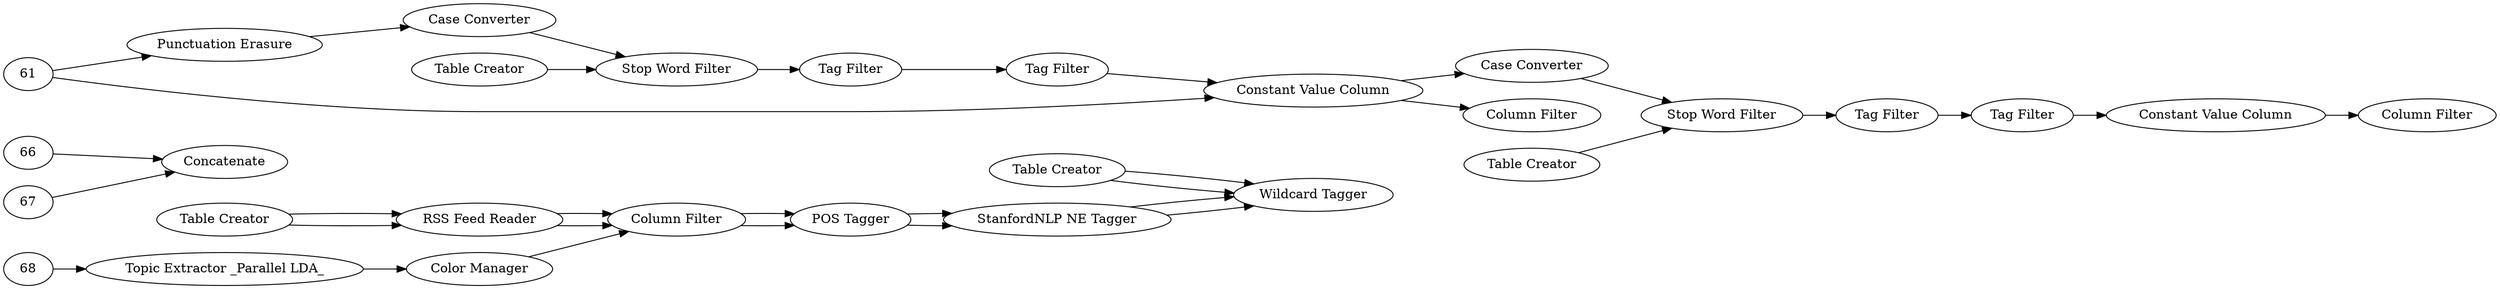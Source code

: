 digraph {
	58 [label="Topic Extractor _Parallel LDA_"]
	59 [label="Color Manager"]
	60 [label="Tag Cloud"]
	33 [label=Concatenate]
	12 [label="Punctuation Erasure"]
	15 [label="Stop Word Filter"]
	16 [label="Case Converter"]
	17 [label="Tag Filter"]
	19 [label="Table Creator"]
	20 [label="Tag Filter"]
	23 [label="Constant Value Column"]
	24 [label="Column Filter"]
	7 [label="POS Tagger"]
	9 [label="StanfordNLP NE Tagger"]
	10 [label="Wildcard Tagger"]
	11 [label="Table Creator"]
	42 [label="Table Creator"]
	53 [label="RSS Feed Reader"]
	60 [label="Column Filter"]
	12 [label="Constant Value Column"]
	25 [label="Table Creator"]
	26 [label="Tag Filter"]
	27 [label="Punctuation Erasure"]
	28 [label="Stop Word Filter"]
	29 [label="Case Converter"]
	31 [label="Tag Filter"]
	32 [label="Column Filter"]
	7 [label="POS Tagger"]
	9 [label="StanfordNLP NE Tagger"]
	10 [label="Wildcard Tagger"]
	11 [label="Table Creator"]
	42 [label="Table Creator"]
	53 [label="RSS Feed Reader"]
	60 [label="Column Filter"]
	7 -> 9
	9 -> 10
	11 -> 10
	42 -> 53
	53 -> 60
	60 -> 7
	12 -> 16
	15 -> 17
	16 -> 15
	17 -> 20
	19 -> 15
	20 -> 23
	23 -> 24
	61 -> 12
	7 -> 9
	9 -> 10
	11 -> 10
	42 -> 53
	53 -> 60
	60 -> 7
	12 -> 32
	25 -> 28
	26 -> 31
	27 -> 29
	28 -> 26
	29 -> 28
	31 -> 12
	61 -> 27
	66 -> 33
	67 -> 33
	58 -> 59
	59 -> 60
	68 -> 58
	rankdir=LR
}
